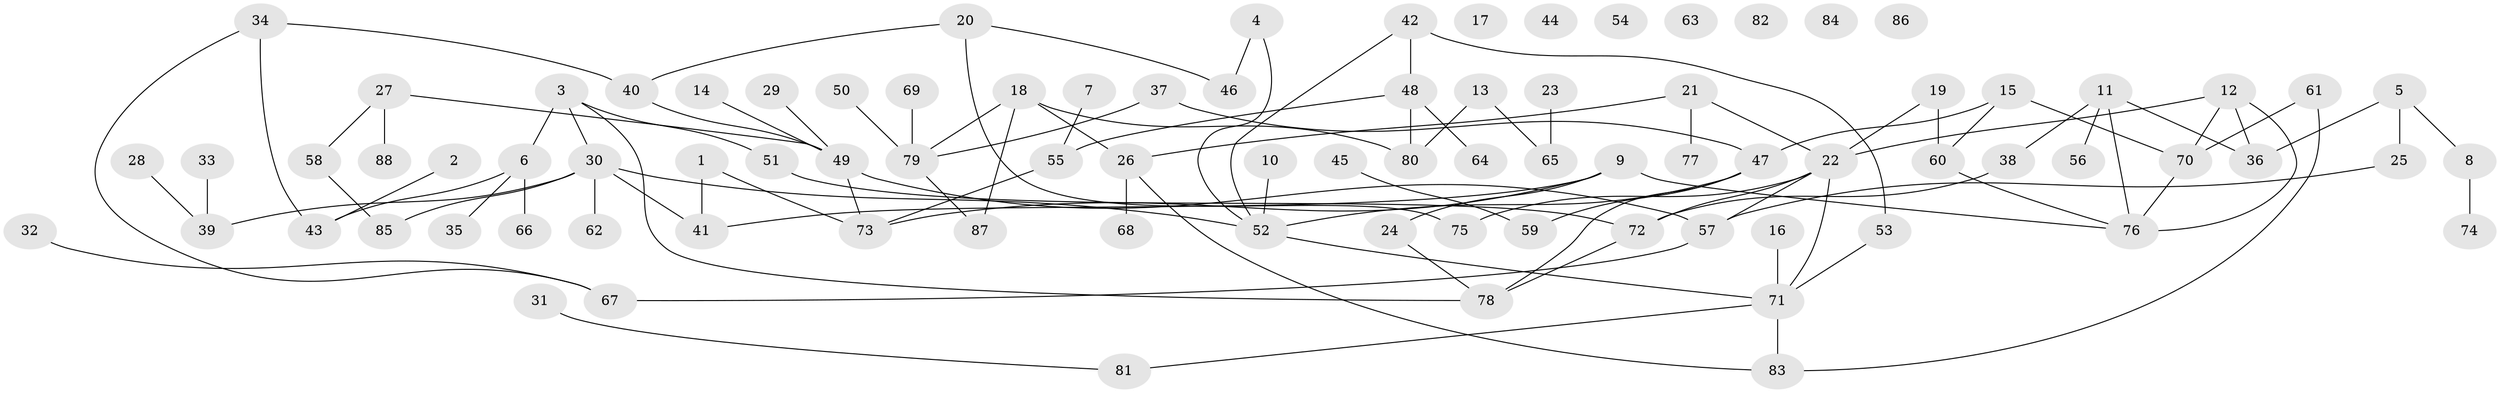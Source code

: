 // Generated by graph-tools (version 1.1) at 2025/12/03/09/25 04:12:53]
// undirected, 88 vertices, 106 edges
graph export_dot {
graph [start="1"]
  node [color=gray90,style=filled];
  1;
  2;
  3;
  4;
  5;
  6;
  7;
  8;
  9;
  10;
  11;
  12;
  13;
  14;
  15;
  16;
  17;
  18;
  19;
  20;
  21;
  22;
  23;
  24;
  25;
  26;
  27;
  28;
  29;
  30;
  31;
  32;
  33;
  34;
  35;
  36;
  37;
  38;
  39;
  40;
  41;
  42;
  43;
  44;
  45;
  46;
  47;
  48;
  49;
  50;
  51;
  52;
  53;
  54;
  55;
  56;
  57;
  58;
  59;
  60;
  61;
  62;
  63;
  64;
  65;
  66;
  67;
  68;
  69;
  70;
  71;
  72;
  73;
  74;
  75;
  76;
  77;
  78;
  79;
  80;
  81;
  82;
  83;
  84;
  85;
  86;
  87;
  88;
  1 -- 41;
  1 -- 73;
  2 -- 43;
  3 -- 6;
  3 -- 30;
  3 -- 51;
  3 -- 78;
  4 -- 46;
  4 -- 52;
  5 -- 8;
  5 -- 25;
  5 -- 36;
  6 -- 35;
  6 -- 43;
  6 -- 66;
  7 -- 55;
  8 -- 74;
  9 -- 24;
  9 -- 41;
  9 -- 73;
  9 -- 76;
  10 -- 52;
  11 -- 36;
  11 -- 38;
  11 -- 56;
  11 -- 76;
  12 -- 22;
  12 -- 36;
  12 -- 70;
  12 -- 76;
  13 -- 65;
  13 -- 80;
  14 -- 49;
  15 -- 47;
  15 -- 60;
  15 -- 70;
  16 -- 71;
  18 -- 26;
  18 -- 79;
  18 -- 80;
  18 -- 87;
  19 -- 22;
  19 -- 60;
  20 -- 40;
  20 -- 46;
  20 -- 75;
  21 -- 22;
  21 -- 26;
  21 -- 77;
  22 -- 57;
  22 -- 71;
  22 -- 72;
  22 -- 75;
  23 -- 65;
  24 -- 78;
  25 -- 57;
  26 -- 68;
  26 -- 83;
  27 -- 49;
  27 -- 58;
  27 -- 88;
  28 -- 39;
  29 -- 49;
  30 -- 39;
  30 -- 41;
  30 -- 52;
  30 -- 62;
  30 -- 85;
  31 -- 81;
  32 -- 67;
  33 -- 39;
  34 -- 40;
  34 -- 43;
  34 -- 67;
  37 -- 47;
  37 -- 79;
  38 -- 72;
  40 -- 49;
  42 -- 48;
  42 -- 52;
  42 -- 53;
  45 -- 59;
  47 -- 52;
  47 -- 59;
  47 -- 78;
  48 -- 55;
  48 -- 64;
  48 -- 80;
  49 -- 57;
  49 -- 73;
  50 -- 79;
  51 -- 72;
  52 -- 71;
  53 -- 71;
  55 -- 73;
  57 -- 67;
  58 -- 85;
  60 -- 76;
  61 -- 70;
  61 -- 83;
  69 -- 79;
  70 -- 76;
  71 -- 81;
  71 -- 83;
  72 -- 78;
  79 -- 87;
}

